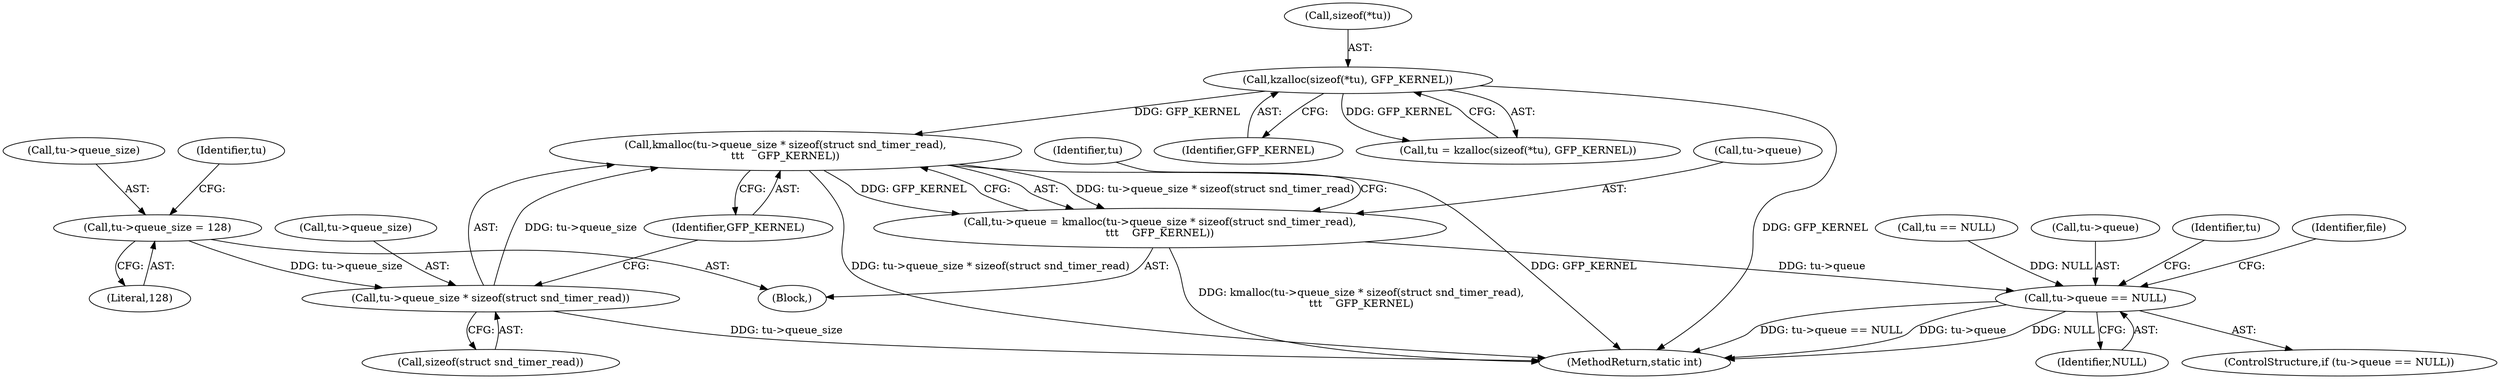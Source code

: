 digraph "0_linux_af368027a49a751d6ff4ee9e3f9961f35bb4fede_0@API" {
"1000160" [label="(Call,kmalloc(tu->queue_size * sizeof(struct snd_timer_read),\n\t\t\t    GFP_KERNEL))"];
"1000161" [label="(Call,tu->queue_size * sizeof(struct snd_timer_read))"];
"1000151" [label="(Call,tu->queue_size = 128)"];
"1000119" [label="(Call,kzalloc(sizeof(*tu), GFP_KERNEL))"];
"1000156" [label="(Call,tu->queue = kmalloc(tu->queue_size * sizeof(struct snd_timer_read),\n\t\t\t    GFP_KERNEL))"];
"1000169" [label="(Call,tu->queue == NULL)"];
"1000120" [label="(Call,sizeof(*tu))"];
"1000171" [label="(Identifier,tu)"];
"1000176" [label="(Identifier,tu)"];
"1000151" [label="(Call,tu->queue_size = 128)"];
"1000160" [label="(Call,kmalloc(tu->queue_size * sizeof(struct snd_timer_read),\n\t\t\t    GFP_KERNEL))"];
"1000162" [label="(Call,tu->queue_size)"];
"1000167" [label="(Identifier,GFP_KERNEL)"];
"1000156" [label="(Call,tu->queue = kmalloc(tu->queue_size * sizeof(struct snd_timer_read),\n\t\t\t    GFP_KERNEL))"];
"1000165" [label="(Call,sizeof(struct snd_timer_read))"];
"1000152" [label="(Call,tu->queue_size)"];
"1000119" [label="(Call,kzalloc(sizeof(*tu), GFP_KERNEL))"];
"1000157" [label="(Call,tu->queue)"];
"1000182" [label="(Identifier,file)"];
"1000125" [label="(Call,tu == NULL)"];
"1000170" [label="(Call,tu->queue)"];
"1000161" [label="(Call,tu->queue_size * sizeof(struct snd_timer_read))"];
"1000187" [label="(MethodReturn,static int)"];
"1000123" [label="(Identifier,GFP_KERNEL)"];
"1000173" [label="(Identifier,NULL)"];
"1000155" [label="(Literal,128)"];
"1000158" [label="(Identifier,tu)"];
"1000169" [label="(Call,tu->queue == NULL)"];
"1000103" [label="(Block,)"];
"1000117" [label="(Call,tu = kzalloc(sizeof(*tu), GFP_KERNEL))"];
"1000168" [label="(ControlStructure,if (tu->queue == NULL))"];
"1000160" -> "1000156"  [label="AST: "];
"1000160" -> "1000167"  [label="CFG: "];
"1000161" -> "1000160"  [label="AST: "];
"1000167" -> "1000160"  [label="AST: "];
"1000156" -> "1000160"  [label="CFG: "];
"1000160" -> "1000187"  [label="DDG: GFP_KERNEL"];
"1000160" -> "1000187"  [label="DDG: tu->queue_size * sizeof(struct snd_timer_read)"];
"1000160" -> "1000156"  [label="DDG: tu->queue_size * sizeof(struct snd_timer_read)"];
"1000160" -> "1000156"  [label="DDG: GFP_KERNEL"];
"1000161" -> "1000160"  [label="DDG: tu->queue_size"];
"1000119" -> "1000160"  [label="DDG: GFP_KERNEL"];
"1000161" -> "1000165"  [label="CFG: "];
"1000162" -> "1000161"  [label="AST: "];
"1000165" -> "1000161"  [label="AST: "];
"1000167" -> "1000161"  [label="CFG: "];
"1000161" -> "1000187"  [label="DDG: tu->queue_size"];
"1000151" -> "1000161"  [label="DDG: tu->queue_size"];
"1000151" -> "1000103"  [label="AST: "];
"1000151" -> "1000155"  [label="CFG: "];
"1000152" -> "1000151"  [label="AST: "];
"1000155" -> "1000151"  [label="AST: "];
"1000158" -> "1000151"  [label="CFG: "];
"1000119" -> "1000117"  [label="AST: "];
"1000119" -> "1000123"  [label="CFG: "];
"1000120" -> "1000119"  [label="AST: "];
"1000123" -> "1000119"  [label="AST: "];
"1000117" -> "1000119"  [label="CFG: "];
"1000119" -> "1000187"  [label="DDG: GFP_KERNEL"];
"1000119" -> "1000117"  [label="DDG: GFP_KERNEL"];
"1000156" -> "1000103"  [label="AST: "];
"1000157" -> "1000156"  [label="AST: "];
"1000171" -> "1000156"  [label="CFG: "];
"1000156" -> "1000187"  [label="DDG: kmalloc(tu->queue_size * sizeof(struct snd_timer_read),\n\t\t\t    GFP_KERNEL)"];
"1000156" -> "1000169"  [label="DDG: tu->queue"];
"1000169" -> "1000168"  [label="AST: "];
"1000169" -> "1000173"  [label="CFG: "];
"1000170" -> "1000169"  [label="AST: "];
"1000173" -> "1000169"  [label="AST: "];
"1000176" -> "1000169"  [label="CFG: "];
"1000182" -> "1000169"  [label="CFG: "];
"1000169" -> "1000187"  [label="DDG: tu->queue == NULL"];
"1000169" -> "1000187"  [label="DDG: tu->queue"];
"1000169" -> "1000187"  [label="DDG: NULL"];
"1000125" -> "1000169"  [label="DDG: NULL"];
}
